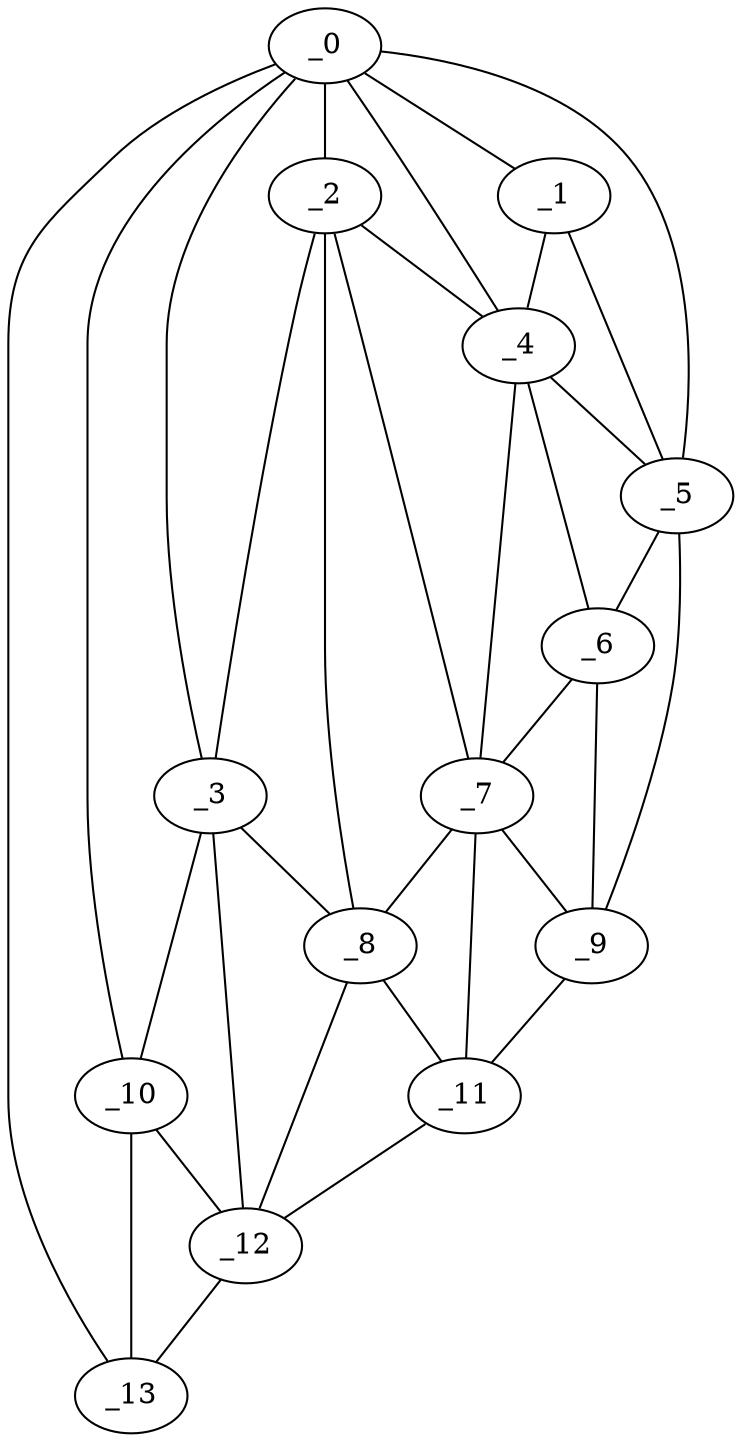 graph "obj9__170.gxl" {
	_0	 [x=28,
		y=7];
	_1	 [x=64,
		y=5];
	_0 -- _1	 [valence=1];
	_2	 [x=65,
		y=20];
	_0 -- _2	 [valence=2];
	_3	 [x=65,
		y=25];
	_0 -- _3	 [valence=2];
	_4	 [x=66,
		y=14];
	_0 -- _4	 [valence=1];
	_5	 [x=73,
		y=3];
	_0 -- _5	 [valence=1];
	_10	 [x=104,
		y=107];
	_0 -- _10	 [valence=2];
	_13	 [x=106,
		y=113];
	_0 -- _13	 [valence=1];
	_1 -- _4	 [valence=2];
	_1 -- _5	 [valence=2];
	_2 -- _3	 [valence=1];
	_2 -- _4	 [valence=1];
	_7	 [x=82,
		y=19];
	_2 -- _7	 [valence=2];
	_8	 [x=82,
		y=25];
	_2 -- _8	 [valence=1];
	_3 -- _8	 [valence=2];
	_3 -- _10	 [valence=2];
	_12	 [x=106,
		y=96];
	_3 -- _12	 [valence=2];
	_4 -- _5	 [valence=1];
	_6	 [x=82,
		y=13];
	_4 -- _6	 [valence=1];
	_4 -- _7	 [valence=2];
	_5 -- _6	 [valence=2];
	_9	 [x=101,
		y=5];
	_5 -- _9	 [valence=1];
	_6 -- _7	 [valence=2];
	_6 -- _9	 [valence=1];
	_7 -- _8	 [valence=2];
	_7 -- _9	 [valence=2];
	_11	 [x=105,
		y=7];
	_7 -- _11	 [valence=2];
	_8 -- _11	 [valence=2];
	_8 -- _12	 [valence=2];
	_9 -- _11	 [valence=1];
	_10 -- _12	 [valence=2];
	_10 -- _13	 [valence=2];
	_11 -- _12	 [valence=1];
	_12 -- _13	 [valence=1];
}
